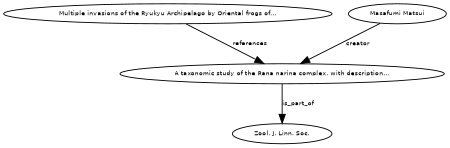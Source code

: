 digraph G {
size="3,3";
node [fontsize=7, fontname="Helvetica"];
edge [fontsize=7, fontname="Helvetica"];
node0 [label="A taxonomic study of the Rana narina complex, with description...", width=0.27433100247,height=0.27433100247];
node1 [label="Multiple invasions of the Ryukyu Archipelago by Oriental frogs of...", width=0.27433100247,height=0.27433100247];
node2 [label="Masafumi Matsui", width=0.27433100247,height=0.27433100247];
node3 [label="Zool. J. Linn. Soc.", width=0.27433100247,height=0.27433100247];
node1 -> node0 [label="references"];
node2 -> node0 [label="creator"];
node0 -> node3 [label="is_part_of"];
}


